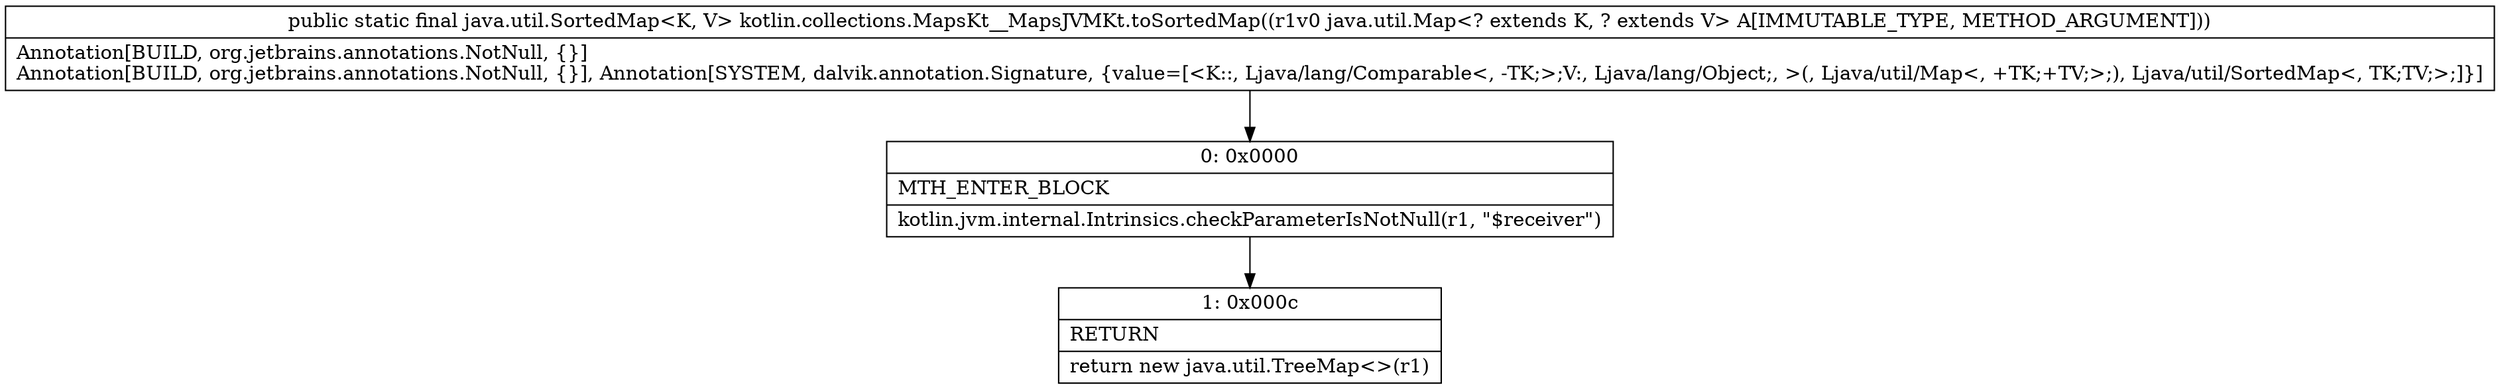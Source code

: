 digraph "CFG forkotlin.collections.MapsKt__MapsJVMKt.toSortedMap(Ljava\/util\/Map;)Ljava\/util\/SortedMap;" {
Node_0 [shape=record,label="{0\:\ 0x0000|MTH_ENTER_BLOCK\l|kotlin.jvm.internal.Intrinsics.checkParameterIsNotNull(r1, \"$receiver\")\l}"];
Node_1 [shape=record,label="{1\:\ 0x000c|RETURN\l|return new java.util.TreeMap\<\>(r1)\l}"];
MethodNode[shape=record,label="{public static final java.util.SortedMap\<K, V\> kotlin.collections.MapsKt__MapsJVMKt.toSortedMap((r1v0 java.util.Map\<? extends K, ? extends V\> A[IMMUTABLE_TYPE, METHOD_ARGUMENT]))  | Annotation[BUILD, org.jetbrains.annotations.NotNull, \{\}]\lAnnotation[BUILD, org.jetbrains.annotations.NotNull, \{\}], Annotation[SYSTEM, dalvik.annotation.Signature, \{value=[\<K::, Ljava\/lang\/Comparable\<, \-TK;\>;V:, Ljava\/lang\/Object;, \>(, Ljava\/util\/Map\<, +TK;+TV;\>;), Ljava\/util\/SortedMap\<, TK;TV;\>;]\}]\l}"];
MethodNode -> Node_0;
Node_0 -> Node_1;
}

